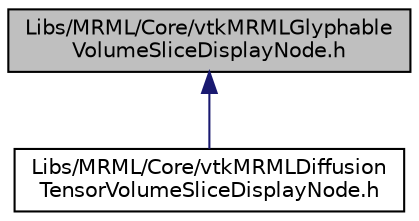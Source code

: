 digraph "Libs/MRML/Core/vtkMRMLGlyphableVolumeSliceDisplayNode.h"
{
  bgcolor="transparent";
  edge [fontname="Helvetica",fontsize="10",labelfontname="Helvetica",labelfontsize="10"];
  node [fontname="Helvetica",fontsize="10",shape=record];
  Node20 [label="Libs/MRML/Core/vtkMRMLGlyphable\lVolumeSliceDisplayNode.h",height=0.2,width=0.4,color="black", fillcolor="grey75", style="filled", fontcolor="black"];
  Node20 -> Node21 [dir="back",color="midnightblue",fontsize="10",style="solid",fontname="Helvetica"];
  Node21 [label="Libs/MRML/Core/vtkMRMLDiffusion\lTensorVolumeSliceDisplayNode.h",height=0.2,width=0.4,color="black",URL="$vtkMRMLDiffusionTensorVolumeSliceDisplayNode_8h.html"];
}
